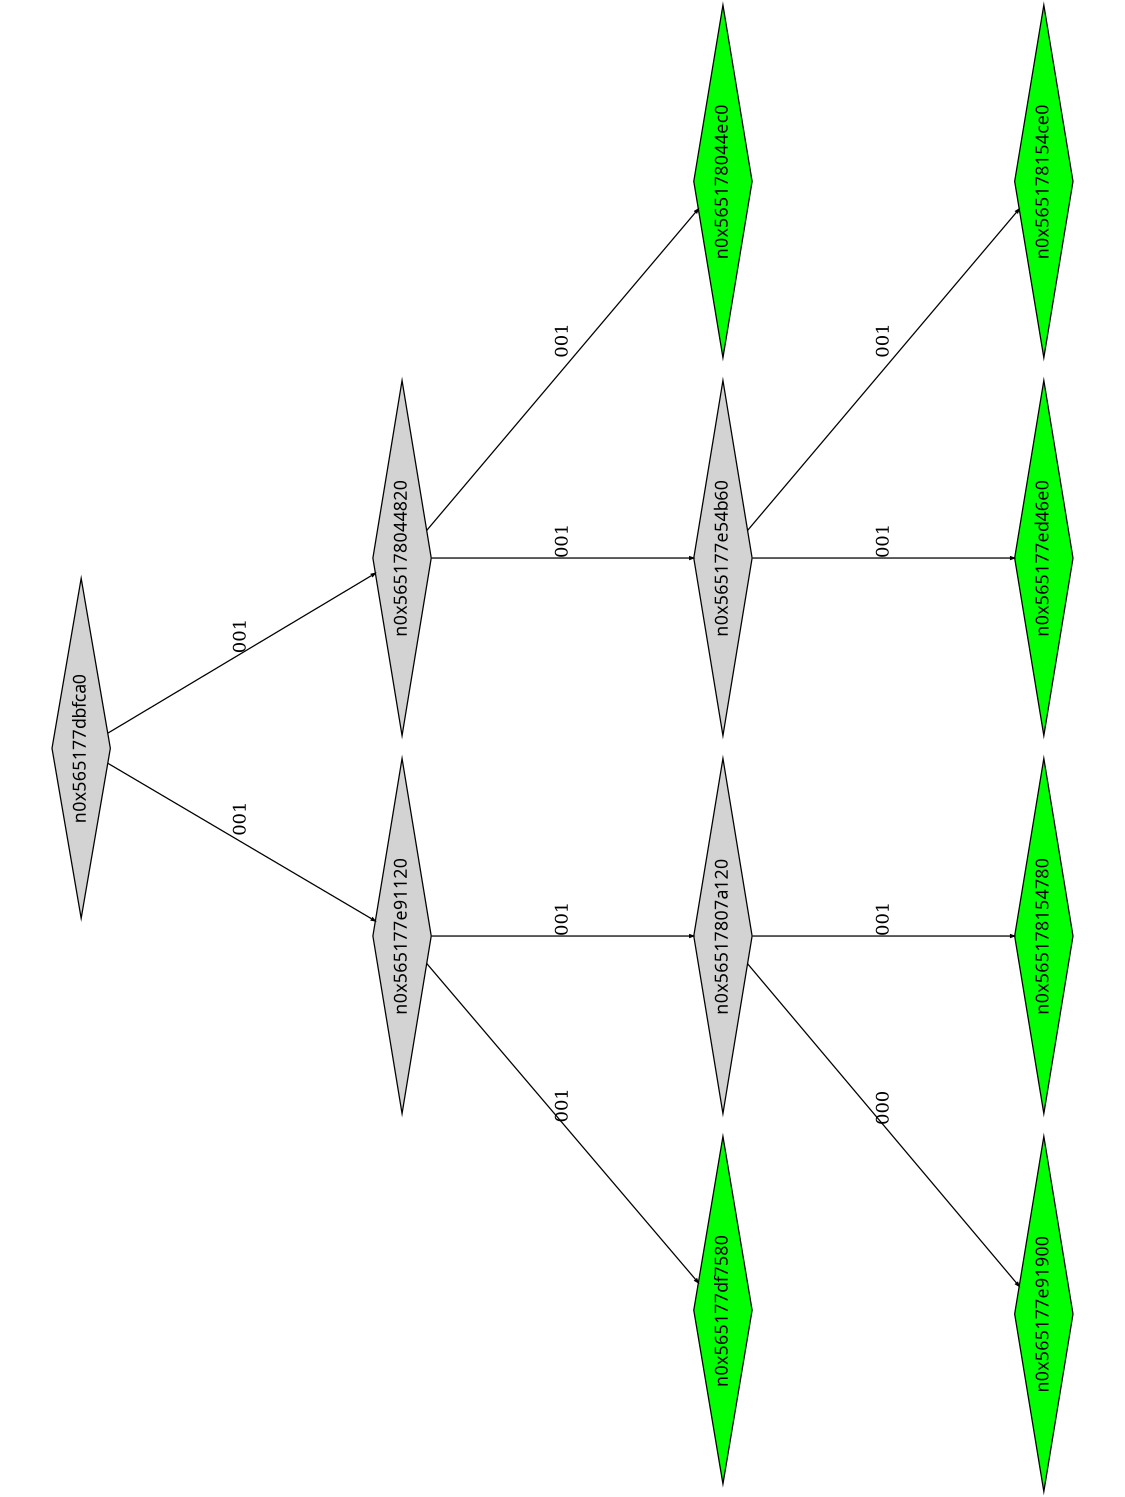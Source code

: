 digraph G {
	size="10,7.5";
	ratio=fill;
	rotate=90;
	center = "true";
	node [style="filled",width=.1,height=.1,fontname="Terminus"]
	edge [arrowsize=.3]
	n0x565177dbfca0 [shape=diamond];
	n0x565177dbfca0 -> n0x565177e91120 [label=001];
	n0x565177dbfca0 -> n0x565178044820 [label=001];
	n0x565178044820 [shape=diamond];
	n0x565178044820 -> n0x565177e54b60 [label=001];
	n0x565178044820 -> n0x565178044ec0 [label=001];
	n0x565178044ec0 [shape=diamond,fillcolor=green];
	n0x565177e54b60 [shape=diamond];
	n0x565177e54b60 -> n0x565177ed46e0 [label=001];
	n0x565177e54b60 -> n0x565178154ce0 [label=001];
	n0x565178154ce0 [shape=diamond,fillcolor=green];
	n0x565177ed46e0 [shape=diamond,fillcolor=green];
	n0x565177e91120 [shape=diamond];
	n0x565177e91120 -> n0x565177df7580 [label=001];
	n0x565177e91120 -> n0x56517807a120 [label=001];
	n0x56517807a120 [shape=diamond];
	n0x56517807a120 -> n0x565177e91900 [label=000];
	n0x56517807a120 -> n0x565178154780 [label=001];
	n0x565178154780 [shape=diamond,fillcolor=green];
	n0x565177e91900 [shape=diamond,fillcolor=green];
	n0x565177df7580 [shape=diamond,fillcolor=green];
}
